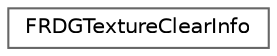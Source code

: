 digraph "Graphical Class Hierarchy"
{
 // INTERACTIVE_SVG=YES
 // LATEX_PDF_SIZE
  bgcolor="transparent";
  edge [fontname=Helvetica,fontsize=10,labelfontname=Helvetica,labelfontsize=10];
  node [fontname=Helvetica,fontsize=10,shape=box,height=0.2,width=0.4];
  rankdir="LR";
  Node0 [id="Node000000",label="FRDGTextureClearInfo",height=0.2,width=0.4,color="grey40", fillcolor="white", style="filled",URL="$d1/de7/structFRDGTextureClearInfo.html",tooltip=" "];
}
